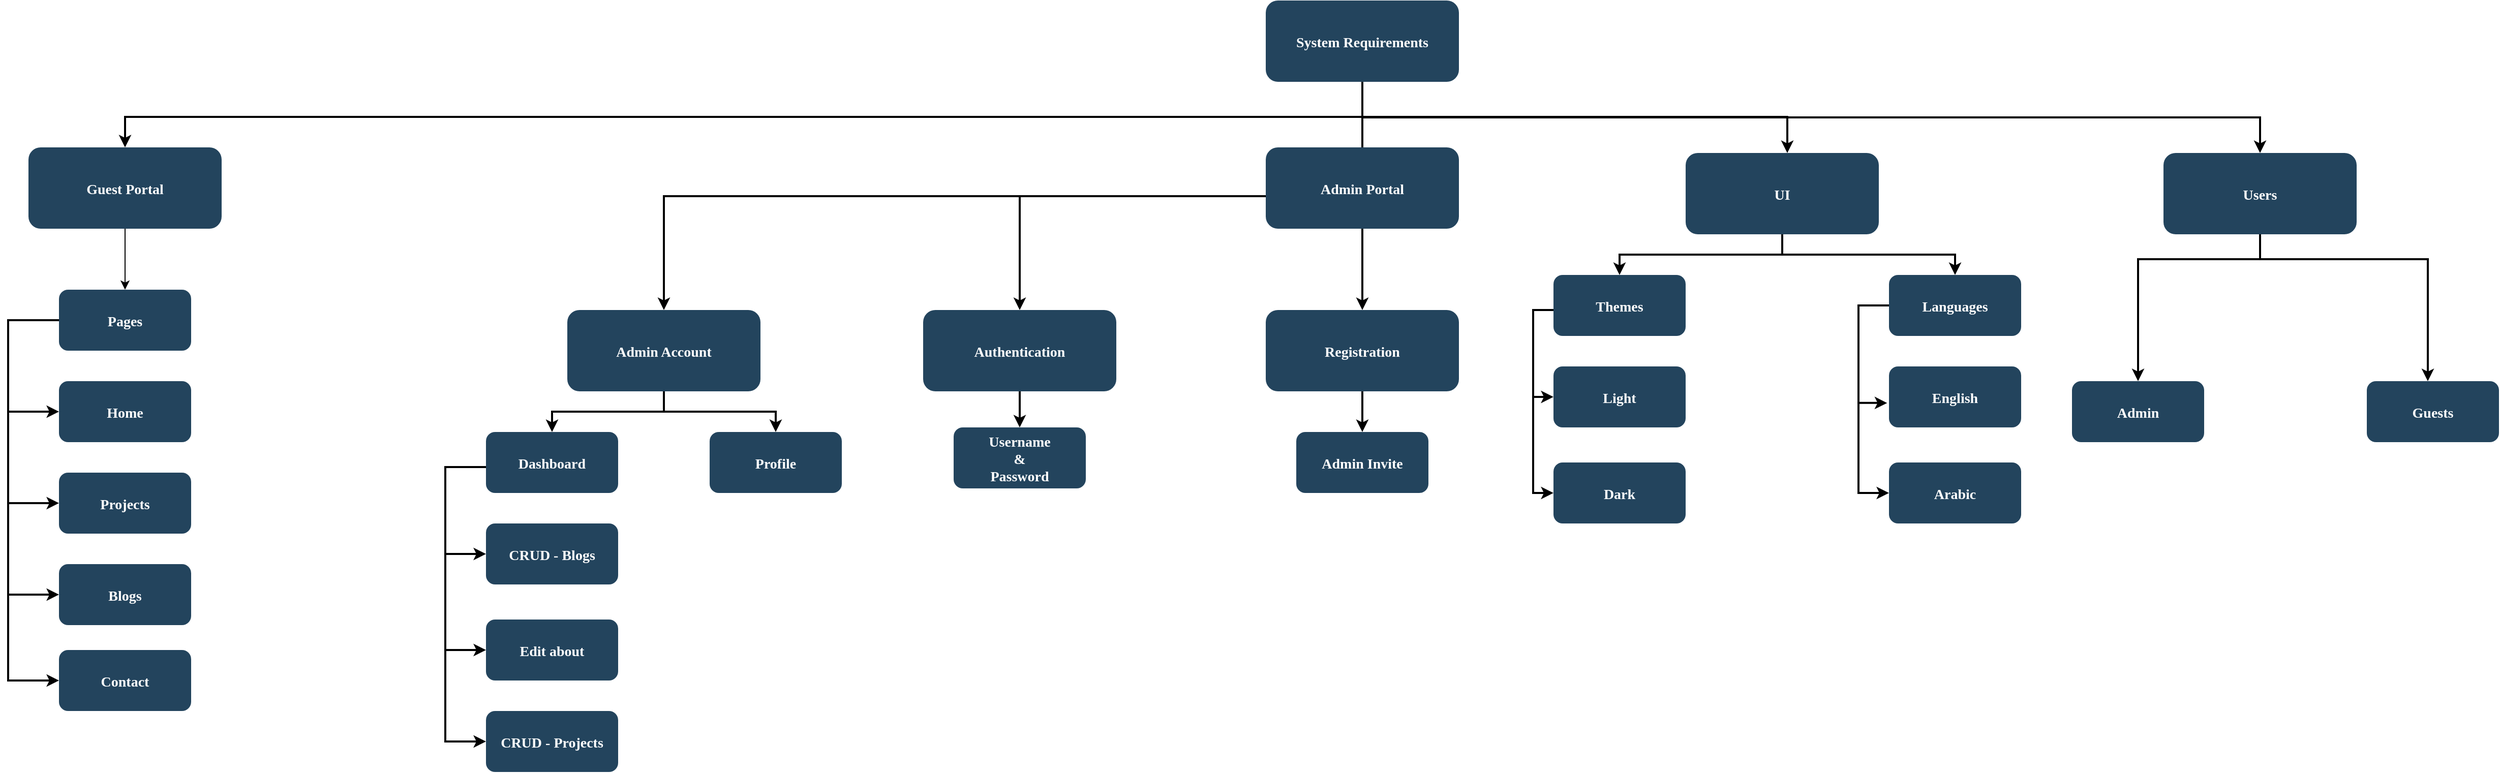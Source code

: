 <mxfile version="23.1.4" type="device">
  <diagram name="Page-1" id="2c0d36ab-eaac-3732-788b-9136903baeff">
    <mxGraphModel dx="4285.5" dy="1148" grid="1" gridSize="10" guides="1" tooltips="1" connect="1" arrows="1" fold="1" page="1" pageScale="1.5" pageWidth="1169" pageHeight="827" background="none" math="0" shadow="0">
      <root>
        <mxCell id="0" />
        <mxCell id="1" parent="0" />
        <mxCell id="zXVKyIoCOpLpT3osKtwM-127" style="edgeStyle=orthogonalEdgeStyle;rounded=0;orthogonalLoop=1;jettySize=auto;html=1;strokeWidth=2;" parent="1" source="2" target="10" edge="1">
          <mxGeometry relative="1" as="geometry">
            <Array as="points">
              <mxPoint x="852" y="300" />
              <mxPoint x="1270" y="300" />
            </Array>
          </mxGeometry>
        </mxCell>
        <mxCell id="u6plRH7BmaGNlMhI7UFM-131" style="edgeStyle=orthogonalEdgeStyle;rounded=0;orthogonalLoop=1;jettySize=auto;html=1;strokeWidth=2;" parent="1" source="2" target="u6plRH7BmaGNlMhI7UFM-130" edge="1">
          <mxGeometry relative="1" as="geometry" />
        </mxCell>
        <mxCell id="vtoEExuxmiiwKt6Ov99V-122" style="edgeStyle=orthogonalEdgeStyle;rounded=0;orthogonalLoop=1;jettySize=auto;html=1;strokeWidth=2;" edge="1" parent="1" source="2" target="vtoEExuxmiiwKt6Ov99V-121">
          <mxGeometry relative="1" as="geometry">
            <Array as="points">
              <mxPoint x="852" y="300" />
              <mxPoint x="-365" y="300" />
            </Array>
          </mxGeometry>
        </mxCell>
        <mxCell id="2" value="System Requirements" style="rounded=1;fillColor=#23445D;gradientColor=none;strokeColor=none;fontColor=#FFFFFF;fontStyle=1;fontFamily=Tahoma;fontSize=14" parent="1" vertex="1">
          <mxGeometry x="757" y="185.5" width="190" height="80" as="geometry" />
        </mxCell>
        <mxCell id="4" value="Users" style="rounded=1;fillColor=#23445D;gradientColor=none;strokeColor=none;fontColor=#FFFFFF;fontStyle=1;fontFamily=Tahoma;fontSize=14" parent="1" vertex="1">
          <mxGeometry x="1640.0" y="335.5" width="190" height="80" as="geometry" />
        </mxCell>
        <mxCell id="9" value="" style="edgeStyle=elbowEdgeStyle;elbow=vertical;strokeWidth=2;rounded=0" parent="1" source="2" target="4" edge="1">
          <mxGeometry x="337" y="215.5" width="100" height="100" as="geometry">
            <mxPoint x="337" y="315.5" as="sourcePoint" />
            <mxPoint x="437" y="215.5" as="targetPoint" />
          </mxGeometry>
        </mxCell>
        <mxCell id="vtoEExuxmiiwKt6Ov99V-126" style="edgeStyle=orthogonalEdgeStyle;rounded=0;orthogonalLoop=1;jettySize=auto;html=1;strokeWidth=2;" edge="1" parent="1" source="10" target="42">
          <mxGeometry relative="1" as="geometry" />
        </mxCell>
        <mxCell id="10" value="UI" style="rounded=1;fillColor=#23445D;gradientColor=none;strokeColor=none;fontColor=#FFFFFF;fontStyle=1;fontFamily=Tahoma;fontSize=14" parent="1" vertex="1">
          <mxGeometry x="1170" y="335.5" width="190" height="80" as="geometry" />
        </mxCell>
        <mxCell id="12" value="Authentication" style="rounded=1;fillColor=#23445D;gradientColor=none;strokeColor=none;fontColor=#FFFFFF;fontStyle=1;fontFamily=Tahoma;fontSize=14" parent="1" vertex="1">
          <mxGeometry x="420.0" y="490" width="190" height="80" as="geometry" />
        </mxCell>
        <mxCell id="26" value="Username&#xa;&amp;&#xa;Password" style="rounded=1;fillColor=#23445D;gradientColor=none;strokeColor=none;fontColor=#FFFFFF;fontStyle=1;fontFamily=Tahoma;fontSize=14" parent="1" vertex="1">
          <mxGeometry x="450" y="605.5" width="130" height="60" as="geometry" />
        </mxCell>
        <mxCell id="vtoEExuxmiiwKt6Ov99V-147" style="edgeStyle=orthogonalEdgeStyle;rounded=0;orthogonalLoop=1;jettySize=auto;html=1;strokeWidth=2;" edge="1" parent="1" source="41" target="vtoEExuxmiiwKt6Ov99V-143">
          <mxGeometry relative="1" as="geometry">
            <Array as="points">
              <mxPoint x="1340" y="485.5" />
              <mxPoint x="1340" y="670" />
            </Array>
          </mxGeometry>
        </mxCell>
        <mxCell id="41" value="Languages" style="rounded=1;fillColor=#23445D;gradientColor=none;strokeColor=none;fontColor=#FFFFFF;fontStyle=1;fontFamily=Tahoma;fontSize=14" parent="1" vertex="1">
          <mxGeometry x="1370" y="455.5" width="130" height="60" as="geometry" />
        </mxCell>
        <mxCell id="vtoEExuxmiiwKt6Ov99V-140" style="edgeStyle=orthogonalEdgeStyle;rounded=0;orthogonalLoop=1;jettySize=auto;html=1;entryX=0;entryY=0.5;entryDx=0;entryDy=0;strokeWidth=2;" edge="1" parent="1" source="42" target="vtoEExuxmiiwKt6Ov99V-138">
          <mxGeometry relative="1" as="geometry">
            <Array as="points">
              <mxPoint x="1020" y="490" />
              <mxPoint x="1020" y="576" />
            </Array>
          </mxGeometry>
        </mxCell>
        <mxCell id="vtoEExuxmiiwKt6Ov99V-141" style="edgeStyle=orthogonalEdgeStyle;rounded=0;orthogonalLoop=1;jettySize=auto;html=1;entryX=0;entryY=0.5;entryDx=0;entryDy=0;strokeWidth=2;" edge="1" parent="1" source="42" target="vtoEExuxmiiwKt6Ov99V-139">
          <mxGeometry relative="1" as="geometry">
            <Array as="points">
              <mxPoint x="1020" y="490" />
              <mxPoint x="1020" y="670" />
            </Array>
          </mxGeometry>
        </mxCell>
        <mxCell id="42" value="Themes" style="rounded=1;fillColor=#23445D;gradientColor=none;strokeColor=none;fontColor=#FFFFFF;fontStyle=1;fontFamily=Tahoma;fontSize=14" parent="1" vertex="1">
          <mxGeometry x="1040" y="455.5" width="130" height="60" as="geometry" />
        </mxCell>
        <mxCell id="44" value="Admin" style="rounded=1;fillColor=#23445D;gradientColor=none;strokeColor=none;fontColor=#FFFFFF;fontStyle=1;fontFamily=Tahoma;fontSize=14" parent="1" vertex="1">
          <mxGeometry x="1550" y="560" width="130" height="60" as="geometry" />
        </mxCell>
        <mxCell id="48" value="Guests" style="rounded=1;fillColor=#23445D;gradientColor=none;strokeColor=none;fontColor=#FFFFFF;fontStyle=1;fontFamily=Tahoma;fontSize=14" parent="1" vertex="1">
          <mxGeometry x="1840" y="560" width="130" height="60" as="geometry" />
        </mxCell>
        <mxCell id="59" value="" style="edgeStyle=elbowEdgeStyle;elbow=vertical;strokeWidth=2;rounded=0" parent="1" source="2" target="12" edge="1">
          <mxGeometry x="347" y="225.5" width="100" height="100" as="geometry">
            <mxPoint x="862.0" y="275.5" as="sourcePoint" />
            <mxPoint x="1467.0" y="345.5" as="targetPoint" />
          </mxGeometry>
        </mxCell>
        <mxCell id="61" value="" style="edgeStyle=elbowEdgeStyle;elbow=vertical;strokeWidth=2;rounded=0;entryX=0.5;entryY=0;entryDx=0;entryDy=0;" parent="1" source="2" edge="1" target="u6plRH7BmaGNlMhI7UFM-159">
          <mxGeometry x="-23" y="135.5" width="100" height="100" as="geometry">
            <mxPoint x="-23" y="235.5" as="sourcePoint" />
            <mxPoint x="-94.5" y="335.5" as="targetPoint" />
          </mxGeometry>
        </mxCell>
        <mxCell id="100" value="" style="edgeStyle=elbowEdgeStyle;elbow=horizontal;strokeWidth=2;rounded=0;entryX=0.5;entryY=0;entryDx=0;entryDy=0;" parent="1" source="12" target="26" edge="1">
          <mxGeometry x="-23" y="135.5" width="100" height="100" as="geometry">
            <mxPoint x="-3" y="510" as="sourcePoint" />
            <mxPoint x="514.75" y="730" as="targetPoint" />
          </mxGeometry>
        </mxCell>
        <mxCell id="103" value="" style="edgeStyle=elbowEdgeStyle;elbow=vertical;strokeWidth=2;rounded=0" parent="1" source="10" target="41" edge="1">
          <mxGeometry x="-23" y="135.5" width="100" height="100" as="geometry">
            <mxPoint x="-23" y="235.5" as="sourcePoint" />
            <mxPoint x="77" y="135.5" as="targetPoint" />
          </mxGeometry>
        </mxCell>
        <mxCell id="104" value="" style="edgeStyle=elbowEdgeStyle;elbow=vertical;strokeWidth=2;rounded=0" parent="1" source="4" target="48" edge="1">
          <mxGeometry x="-23" y="135.5" width="100" height="100" as="geometry">
            <mxPoint x="-23" y="235.5" as="sourcePoint" />
            <mxPoint x="77" y="135.5" as="targetPoint" />
            <Array as="points">
              <mxPoint x="1900" y="440" />
            </Array>
          </mxGeometry>
        </mxCell>
        <mxCell id="105" value="" style="edgeStyle=elbowEdgeStyle;elbow=vertical;strokeWidth=2;rounded=0" parent="1" source="4" target="44" edge="1">
          <mxGeometry x="-23" y="135.5" width="100" height="100" as="geometry">
            <mxPoint x="-23" y="235.5" as="sourcePoint" />
            <mxPoint x="77" y="135.5" as="targetPoint" />
            <Array as="points">
              <mxPoint x="1735" y="440" />
            </Array>
          </mxGeometry>
        </mxCell>
        <mxCell id="u6plRH7BmaGNlMhI7UFM-151" value="" style="edgeStyle=orthogonalEdgeStyle;rounded=0;orthogonalLoop=1;jettySize=auto;html=1;strokeWidth=2;" parent="1" source="u6plRH7BmaGNlMhI7UFM-130" target="u6plRH7BmaGNlMhI7UFM-147" edge="1">
          <mxGeometry relative="1" as="geometry" />
        </mxCell>
        <mxCell id="u6plRH7BmaGNlMhI7UFM-130" value="Registration" style="rounded=1;fillColor=#23445D;gradientColor=none;strokeColor=none;fontColor=#FFFFFF;fontStyle=1;fontFamily=Tahoma;fontSize=14" parent="1" vertex="1">
          <mxGeometry x="757" y="490" width="190" height="80" as="geometry" />
        </mxCell>
        <mxCell id="u6plRH7BmaGNlMhI7UFM-147" value="Admin Invite" style="rounded=1;fillColor=#23445D;gradientColor=none;strokeColor=none;fontColor=#FFFFFF;fontStyle=1;fontFamily=Tahoma;fontSize=14" parent="1" vertex="1">
          <mxGeometry x="787" y="610" width="130" height="60" as="geometry" />
        </mxCell>
        <mxCell id="vtoEExuxmiiwKt6Ov99V-109" style="edgeStyle=orthogonalEdgeStyle;rounded=0;orthogonalLoop=1;jettySize=auto;html=1;entryX=0.5;entryY=0;entryDx=0;entryDy=0;strokeWidth=2;" edge="1" parent="1" source="u6plRH7BmaGNlMhI7UFM-159" target="vtoEExuxmiiwKt6Ov99V-107">
          <mxGeometry relative="1" as="geometry" />
        </mxCell>
        <mxCell id="vtoEExuxmiiwKt6Ov99V-110" style="edgeStyle=orthogonalEdgeStyle;rounded=0;orthogonalLoop=1;jettySize=auto;html=1;strokeWidth=2;" edge="1" parent="1" source="u6plRH7BmaGNlMhI7UFM-159" target="vtoEExuxmiiwKt6Ov99V-108">
          <mxGeometry relative="1" as="geometry" />
        </mxCell>
        <mxCell id="u6plRH7BmaGNlMhI7UFM-159" value="Admin Account" style="rounded=1;fillColor=#23445D;gradientColor=none;strokeColor=none;fontColor=#FFFFFF;fontStyle=1;fontFamily=Tahoma;fontSize=14" parent="1" vertex="1">
          <mxGeometry x="70.0" y="490" width="190" height="80" as="geometry" />
        </mxCell>
        <mxCell id="vtoEExuxmiiwKt6Ov99V-107" value="Profile" style="rounded=1;fillColor=#23445D;gradientColor=none;strokeColor=none;fontColor=#FFFFFF;fontStyle=1;fontFamily=Tahoma;fontSize=14" vertex="1" parent="1">
          <mxGeometry x="210" y="610" width="130" height="60" as="geometry" />
        </mxCell>
        <mxCell id="vtoEExuxmiiwKt6Ov99V-114" style="edgeStyle=orthogonalEdgeStyle;rounded=0;orthogonalLoop=1;jettySize=auto;html=1;strokeWidth=2;entryX=0;entryY=0.5;entryDx=0;entryDy=0;" edge="1" parent="1" source="vtoEExuxmiiwKt6Ov99V-108" target="vtoEExuxmiiwKt6Ov99V-112">
          <mxGeometry relative="1" as="geometry">
            <mxPoint x="-30" y="730.5" as="targetPoint" />
            <Array as="points">
              <mxPoint x="-50" y="644.5" />
              <mxPoint x="-50" y="730.5" />
            </Array>
          </mxGeometry>
        </mxCell>
        <mxCell id="vtoEExuxmiiwKt6Ov99V-116" style="edgeStyle=orthogonalEdgeStyle;rounded=0;orthogonalLoop=1;jettySize=auto;html=1;entryX=0;entryY=0.5;entryDx=0;entryDy=0;strokeWidth=2;" edge="1" parent="1" source="vtoEExuxmiiwKt6Ov99V-108" target="vtoEExuxmiiwKt6Ov99V-115">
          <mxGeometry relative="1" as="geometry">
            <Array as="points">
              <mxPoint x="-50" y="644.5" />
              <mxPoint x="-50" y="824.5" />
            </Array>
          </mxGeometry>
        </mxCell>
        <mxCell id="vtoEExuxmiiwKt6Ov99V-119" style="edgeStyle=orthogonalEdgeStyle;rounded=0;orthogonalLoop=1;jettySize=auto;html=1;entryX=0;entryY=0.5;entryDx=0;entryDy=0;strokeWidth=2;" edge="1" parent="1" source="vtoEExuxmiiwKt6Ov99V-108" target="vtoEExuxmiiwKt6Ov99V-117">
          <mxGeometry relative="1" as="geometry">
            <Array as="points">
              <mxPoint x="-50" y="644.5" />
              <mxPoint x="-50" y="914.5" />
            </Array>
          </mxGeometry>
        </mxCell>
        <mxCell id="vtoEExuxmiiwKt6Ov99V-108" value="Dashboard" style="rounded=1;fillColor=#23445D;gradientColor=none;strokeColor=none;fontColor=#FFFFFF;fontStyle=1;fontFamily=Tahoma;fontSize=14" vertex="1" parent="1">
          <mxGeometry x="-10" y="610" width="130" height="60" as="geometry" />
        </mxCell>
        <mxCell id="vtoEExuxmiiwKt6Ov99V-112" value="CRUD - Blogs" style="rounded=1;fillColor=#23445D;gradientColor=none;strokeColor=none;fontColor=#FFFFFF;fontStyle=1;fontFamily=Tahoma;fontSize=14" vertex="1" parent="1">
          <mxGeometry x="-10" y="700" width="130" height="60" as="geometry" />
        </mxCell>
        <mxCell id="vtoEExuxmiiwKt6Ov99V-115" value="Edit about" style="rounded=1;fillColor=#23445D;gradientColor=none;strokeColor=none;fontColor=#FFFFFF;fontStyle=1;fontFamily=Tahoma;fontSize=14" vertex="1" parent="1">
          <mxGeometry x="-10" y="794.5" width="130" height="60" as="geometry" />
        </mxCell>
        <mxCell id="vtoEExuxmiiwKt6Ov99V-117" value="CRUD - Projects" style="rounded=1;fillColor=#23445D;gradientColor=none;strokeColor=none;fontColor=#FFFFFF;fontStyle=1;fontFamily=Tahoma;fontSize=14" vertex="1" parent="1">
          <mxGeometry x="-10" y="884.5" width="130" height="60" as="geometry" />
        </mxCell>
        <mxCell id="vtoEExuxmiiwKt6Ov99V-125" value="" style="edgeStyle=orthogonalEdgeStyle;rounded=0;orthogonalLoop=1;jettySize=auto;html=1;" edge="1" parent="1" source="vtoEExuxmiiwKt6Ov99V-121" target="vtoEExuxmiiwKt6Ov99V-124">
          <mxGeometry relative="1" as="geometry" />
        </mxCell>
        <mxCell id="vtoEExuxmiiwKt6Ov99V-121" value="Guest Portal" style="rounded=1;fillColor=#23445D;gradientColor=none;strokeColor=none;fontColor=#FFFFFF;fontStyle=1;fontFamily=Tahoma;fontSize=14" vertex="1" parent="1">
          <mxGeometry x="-460.0" y="330" width="190" height="80" as="geometry" />
        </mxCell>
        <mxCell id="vtoEExuxmiiwKt6Ov99V-123" value="Admin Portal" style="rounded=1;fillColor=#23445D;gradientColor=none;strokeColor=none;fontColor=#FFFFFF;fontStyle=1;fontFamily=Tahoma;fontSize=14" vertex="1" parent="1">
          <mxGeometry x="757" y="330" width="190" height="80" as="geometry" />
        </mxCell>
        <mxCell id="vtoEExuxmiiwKt6Ov99V-132" style="edgeStyle=orthogonalEdgeStyle;rounded=0;orthogonalLoop=1;jettySize=auto;html=1;entryX=0;entryY=0.5;entryDx=0;entryDy=0;strokeWidth=2;" edge="1" parent="1" source="vtoEExuxmiiwKt6Ov99V-124" target="vtoEExuxmiiwKt6Ov99V-127">
          <mxGeometry relative="1" as="geometry">
            <Array as="points">
              <mxPoint x="-480" y="500" />
              <mxPoint x="-480" y="590" />
            </Array>
          </mxGeometry>
        </mxCell>
        <mxCell id="vtoEExuxmiiwKt6Ov99V-133" style="edgeStyle=orthogonalEdgeStyle;rounded=0;orthogonalLoop=1;jettySize=auto;html=1;strokeWidth=2;" edge="1" parent="1" source="vtoEExuxmiiwKt6Ov99V-124" target="vtoEExuxmiiwKt6Ov99V-128">
          <mxGeometry relative="1" as="geometry">
            <Array as="points">
              <mxPoint x="-480" y="500" />
              <mxPoint x="-480" y="680" />
            </Array>
          </mxGeometry>
        </mxCell>
        <mxCell id="vtoEExuxmiiwKt6Ov99V-135" style="edgeStyle=orthogonalEdgeStyle;rounded=0;orthogonalLoop=1;jettySize=auto;html=1;entryX=0;entryY=0.5;entryDx=0;entryDy=0;strokeWidth=2;" edge="1" parent="1" source="vtoEExuxmiiwKt6Ov99V-124" target="vtoEExuxmiiwKt6Ov99V-129">
          <mxGeometry relative="1" as="geometry">
            <Array as="points">
              <mxPoint x="-480" y="500" />
              <mxPoint x="-480" y="770" />
            </Array>
          </mxGeometry>
        </mxCell>
        <mxCell id="vtoEExuxmiiwKt6Ov99V-136" style="edgeStyle=orthogonalEdgeStyle;rounded=0;orthogonalLoop=1;jettySize=auto;html=1;strokeWidth=2;" edge="1" parent="1" source="vtoEExuxmiiwKt6Ov99V-124" target="vtoEExuxmiiwKt6Ov99V-131">
          <mxGeometry relative="1" as="geometry">
            <Array as="points">
              <mxPoint x="-480" y="500" />
              <mxPoint x="-480" y="854.5" />
            </Array>
          </mxGeometry>
        </mxCell>
        <mxCell id="vtoEExuxmiiwKt6Ov99V-124" value="Pages" style="rounded=1;fillColor=#23445D;gradientColor=none;strokeColor=none;fontColor=#FFFFFF;fontStyle=1;fontFamily=Tahoma;fontSize=14" vertex="1" parent="1">
          <mxGeometry x="-430" y="470" width="130" height="60" as="geometry" />
        </mxCell>
        <mxCell id="vtoEExuxmiiwKt6Ov99V-127" value="Home" style="rounded=1;fillColor=#23445D;gradientColor=none;strokeColor=none;fontColor=#FFFFFF;fontStyle=1;fontFamily=Tahoma;fontSize=14" vertex="1" parent="1">
          <mxGeometry x="-430" y="560" width="130" height="60" as="geometry" />
        </mxCell>
        <mxCell id="vtoEExuxmiiwKt6Ov99V-128" value="Projects" style="rounded=1;fillColor=#23445D;gradientColor=none;strokeColor=none;fontColor=#FFFFFF;fontStyle=1;fontFamily=Tahoma;fontSize=14" vertex="1" parent="1">
          <mxGeometry x="-430" y="650" width="130" height="60" as="geometry" />
        </mxCell>
        <mxCell id="vtoEExuxmiiwKt6Ov99V-129" value="Blogs" style="rounded=1;fillColor=#23445D;gradientColor=none;strokeColor=none;fontColor=#FFFFFF;fontStyle=1;fontFamily=Tahoma;fontSize=14" vertex="1" parent="1">
          <mxGeometry x="-430" y="740" width="130" height="60" as="geometry" />
        </mxCell>
        <mxCell id="vtoEExuxmiiwKt6Ov99V-131" value="Contact" style="rounded=1;fillColor=#23445D;gradientColor=none;strokeColor=none;fontColor=#FFFFFF;fontStyle=1;fontFamily=Tahoma;fontSize=14" vertex="1" parent="1">
          <mxGeometry x="-430" y="824.5" width="130" height="60" as="geometry" />
        </mxCell>
        <mxCell id="vtoEExuxmiiwKt6Ov99V-138" value="Light" style="rounded=1;fillColor=#23445D;gradientColor=none;strokeColor=none;fontColor=#FFFFFF;fontStyle=1;fontFamily=Tahoma;fontSize=14" vertex="1" parent="1">
          <mxGeometry x="1040" y="545.5" width="130" height="60" as="geometry" />
        </mxCell>
        <mxCell id="vtoEExuxmiiwKt6Ov99V-139" value="Dark" style="rounded=1;fillColor=#23445D;gradientColor=none;strokeColor=none;fontColor=#FFFFFF;fontStyle=1;fontFamily=Tahoma;fontSize=14" vertex="1" parent="1">
          <mxGeometry x="1040" y="640" width="130" height="60" as="geometry" />
        </mxCell>
        <mxCell id="vtoEExuxmiiwKt6Ov99V-142" value="English" style="rounded=1;fillColor=#23445D;gradientColor=none;strokeColor=none;fontColor=#FFFFFF;fontStyle=1;fontFamily=Tahoma;fontSize=14" vertex="1" parent="1">
          <mxGeometry x="1370" y="545.5" width="130" height="60" as="geometry" />
        </mxCell>
        <mxCell id="vtoEExuxmiiwKt6Ov99V-143" value="Arabic" style="rounded=1;fillColor=#23445D;gradientColor=none;strokeColor=none;fontColor=#FFFFFF;fontStyle=1;fontFamily=Tahoma;fontSize=14" vertex="1" parent="1">
          <mxGeometry x="1370" y="640" width="130" height="60" as="geometry" />
        </mxCell>
        <mxCell id="vtoEExuxmiiwKt6Ov99V-148" style="edgeStyle=orthogonalEdgeStyle;rounded=0;orthogonalLoop=1;jettySize=auto;html=1;entryX=-0.014;entryY=0.599;entryDx=0;entryDy=0;entryPerimeter=0;strokeWidth=2;" edge="1" parent="1" source="41" target="vtoEExuxmiiwKt6Ov99V-142">
          <mxGeometry relative="1" as="geometry">
            <Array as="points">
              <mxPoint x="1340" y="486" />
              <mxPoint x="1340" y="581" />
            </Array>
          </mxGeometry>
        </mxCell>
      </root>
    </mxGraphModel>
  </diagram>
</mxfile>

